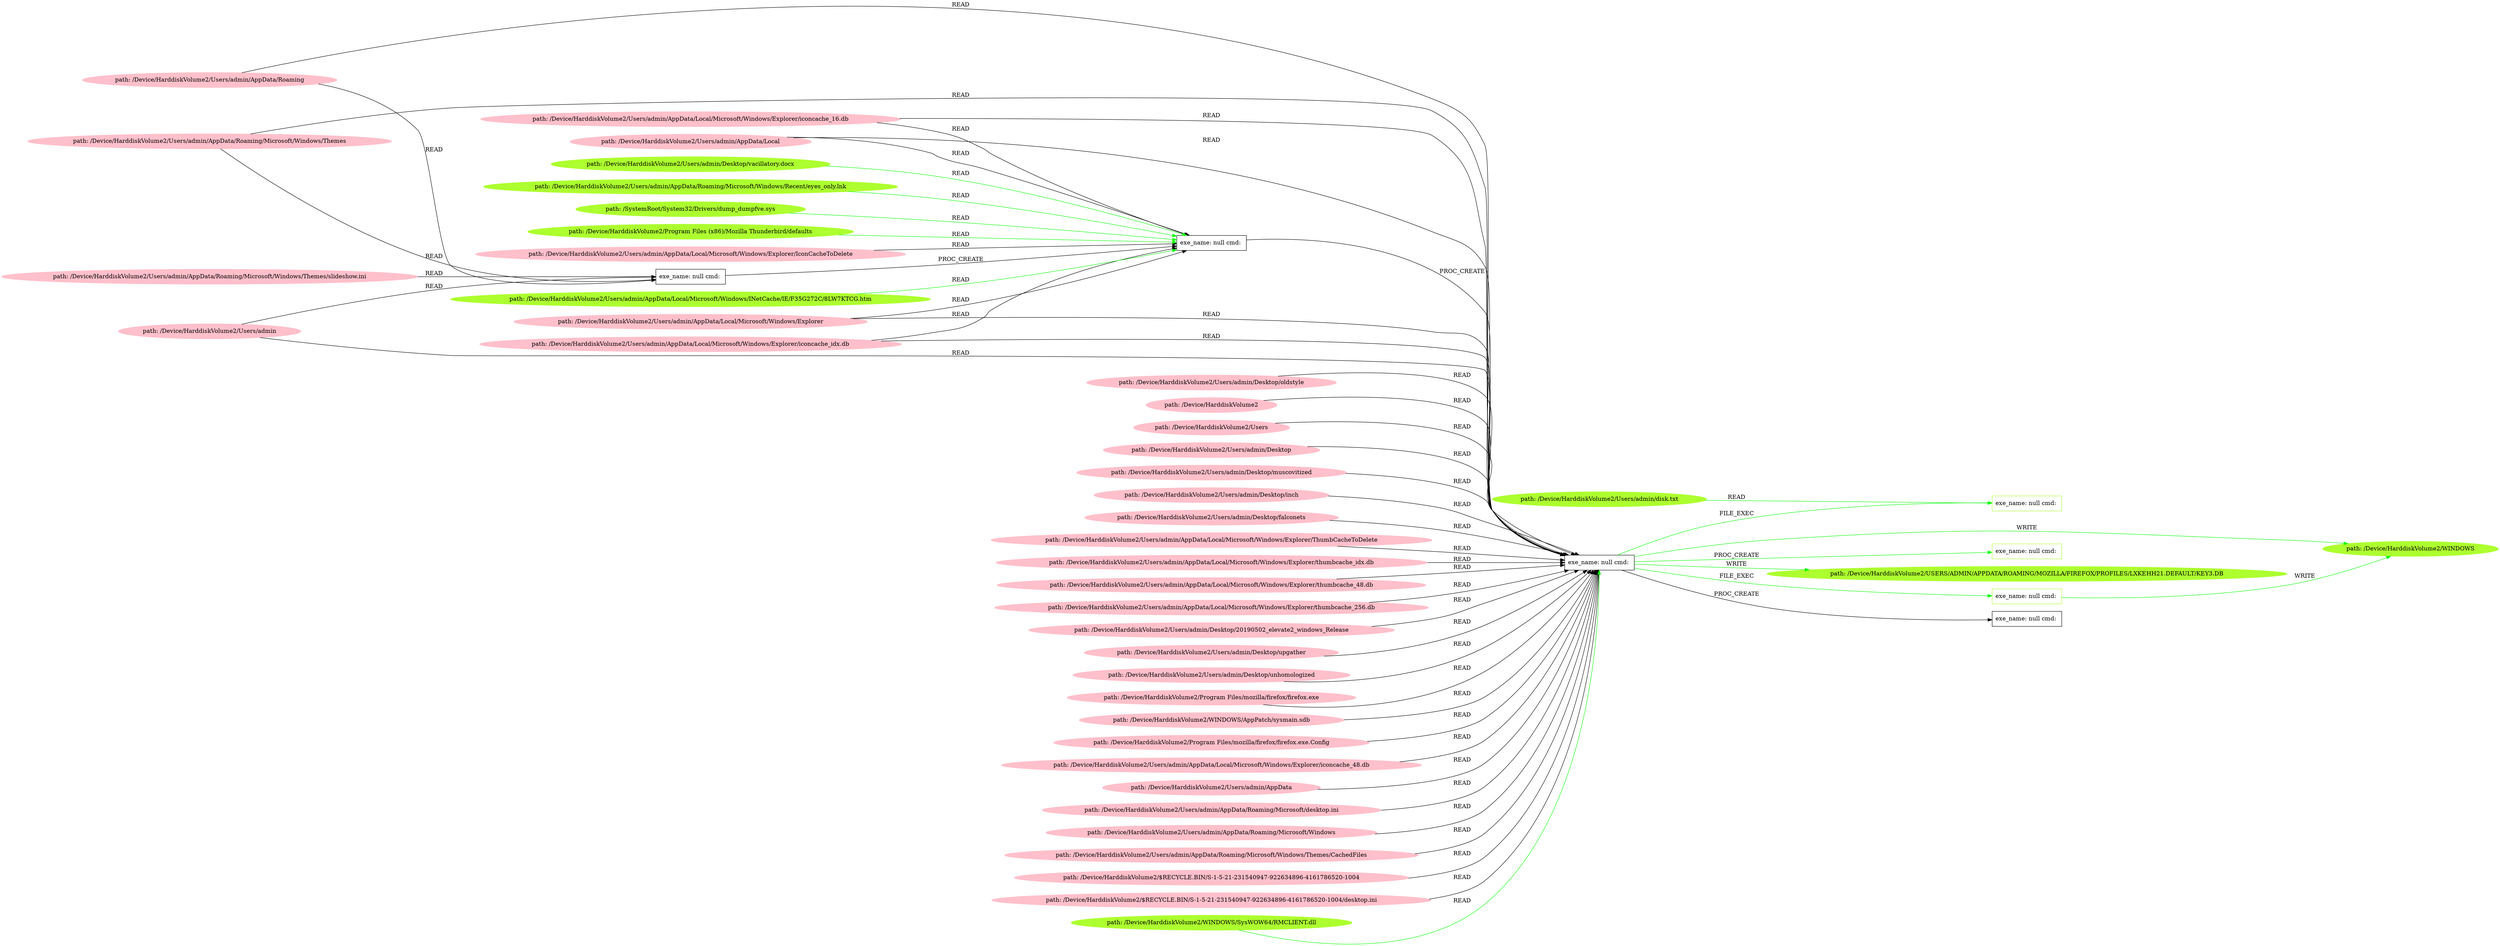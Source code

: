 digraph {
	rankdir=LR
	0 [label="exe_name: null cmd: " color=black shape=box style=solid]
	73 [label="exe_name: null cmd: " color=greenyellow shape=box style=solid]
	0 -> 73 [label=FILE_EXEC color=green]
	0 [label="exe_name: null cmd: " color=black shape=box style=solid]
	75 [label="exe_name: null cmd: " color=greenyellow shape=box style=solid]
	0 -> 75 [label=FILE_EXEC color=green]
	50 [label="path: /Device/HarddiskVolume2/Users/admin/AppData/Roaming" color=pink shape=oval style=filled]
	27 [label="exe_name: null cmd: " color=black shape=box style=solid]
	50 -> 27 [label=READ color=black]
	52 [label="path: /Device/HarddiskVolume2/Users/admin/AppData/Roaming/Microsoft/Windows/Themes" color=pink shape=oval style=filled]
	27 [label="exe_name: null cmd: " color=black shape=box style=solid]
	52 -> 27 [label=READ color=black]
	55 [label="path: /Device/HarddiskVolume2/Users/admin" color=pink shape=oval style=filled]
	27 [label="exe_name: null cmd: " color=black shape=box style=solid]
	55 -> 27 [label=READ color=black]
	19 [label="path: /Device/HarddiskVolume2/Users/admin/AppData/Roaming/Microsoft/Windows/Themes/slideshow.ini" color=pink shape=oval style=filled]
	27 [label="exe_name: null cmd: " color=black shape=box style=solid]
	19 -> 27 [label=READ color=black]
	27 [label="exe_name: null cmd: " color=black shape=box style=solid]
	34 [label="exe_name: null cmd: " color=black shape=box style=solid]
	27 -> 34 [label=PROC_CREATE color=black]
	48 [label="path: /Device/HarddiskVolume2/Users/admin/AppData/Local" color=pink shape=oval style=filled]
	34 [label="exe_name: null cmd: " color=black shape=box style=solid]
	48 -> 34 [label=READ color=black]
	61 [label="path: /Device/HarddiskVolume2/Users/admin/AppData/Local/Microsoft/Windows/Explorer" color=pink shape=oval style=filled]
	34 [label="exe_name: null cmd: " color=black shape=box style=solid]
	61 -> 34 [label=READ color=black]
	57 [label="path: /Device/HarddiskVolume2/Users/admin/AppData/Local/Microsoft/Windows/Explorer/iconcache_idx.db" color=pink shape=oval style=filled]
	34 [label="exe_name: null cmd: " color=black shape=box style=solid]
	57 -> 34 [label=READ color=black]
	60 [label="path: /Device/HarddiskVolume2/Users/admin/AppData/Local/Microsoft/Windows/Explorer/IconCacheToDelete" color=pink shape=oval style=filled]
	34 [label="exe_name: null cmd: " color=black shape=box style=solid]
	60 -> 34 [label=READ color=black]
	46 [label="path: /Device/HarddiskVolume2/Users/admin/AppData/Local/Microsoft/Windows/Explorer/iconcache_16.db" color=pink shape=oval style=filled]
	34 [label="exe_name: null cmd: " color=black shape=box style=solid]
	46 -> 34 [label=READ color=black]
	34 [label="exe_name: null cmd: " color=black shape=box style=solid]
	0 [label="exe_name: null cmd: " color=black shape=box style=solid]
	34 -> 0 [label=PROC_CREATE color=black]
	28 [label="path: /Device/HarddiskVolume2/Users/admin/Desktop/oldstyle" color=pink shape=oval style=filled]
	0 [label="exe_name: null cmd: " color=black shape=box style=solid]
	28 -> 0 [label=READ color=black]
	3 [label="path: /Device/HarddiskVolume2" color=pink shape=oval style=filled]
	0 [label="exe_name: null cmd: " color=black shape=box style=solid]
	3 -> 0 [label=READ color=black]
	43 [label="path: /Device/HarddiskVolume2/Users" color=pink shape=oval style=filled]
	0 [label="exe_name: null cmd: " color=black shape=box style=solid]
	43 -> 0 [label=READ color=black]
	23 [label="path: /Device/HarddiskVolume2/Users/admin/Desktop" color=pink shape=oval style=filled]
	0 [label="exe_name: null cmd: " color=black shape=box style=solid]
	23 -> 0 [label=READ color=black]
	55 [label="path: /Device/HarddiskVolume2/Users/admin" color=pink shape=oval style=filled]
	0 [label="exe_name: null cmd: " color=black shape=box style=solid]
	55 -> 0 [label=READ color=black]
	17 [label="path: /Device/HarddiskVolume2/Users/admin/Desktop/muscovitized" color=pink shape=oval style=filled]
	0 [label="exe_name: null cmd: " color=black shape=box style=solid]
	17 -> 0 [label=READ color=black]
	31 [label="path: /Device/HarddiskVolume2/Users/admin/Desktop/inch" color=pink shape=oval style=filled]
	0 [label="exe_name: null cmd: " color=black shape=box style=solid]
	31 -> 0 [label=READ color=black]
	39 [label="path: /Device/HarddiskVolume2/Users/admin/Desktop/falconets" color=pink shape=oval style=filled]
	0 [label="exe_name: null cmd: " color=black shape=box style=solid]
	39 -> 0 [label=READ color=black]
	48 [label="path: /Device/HarddiskVolume2/Users/admin/AppData/Local" color=pink shape=oval style=filled]
	0 [label="exe_name: null cmd: " color=black shape=box style=solid]
	48 -> 0 [label=READ color=black]
	61 [label="path: /Device/HarddiskVolume2/Users/admin/AppData/Local/Microsoft/Windows/Explorer" color=pink shape=oval style=filled]
	0 [label="exe_name: null cmd: " color=black shape=box style=solid]
	61 -> 0 [label=READ color=black]
	11 [label="path: /Device/HarddiskVolume2/Users/admin/AppData/Local/Microsoft/Windows/Explorer/ThumbCacheToDelete" color=pink shape=oval style=filled]
	0 [label="exe_name: null cmd: " color=black shape=box style=solid]
	11 -> 0 [label=READ color=black]
	15 [label="path: /Device/HarddiskVolume2/Users/admin/AppData/Local/Microsoft/Windows/Explorer/thumbcache_idx.db" color=pink shape=oval style=filled]
	0 [label="exe_name: null cmd: " color=black shape=box style=solid]
	15 -> 0 [label=READ color=black]
	21 [label="path: /Device/HarddiskVolume2/Users/admin/AppData/Local/Microsoft/Windows/Explorer/thumbcache_48.db" color=pink shape=oval style=filled]
	0 [label="exe_name: null cmd: " color=black shape=box style=solid]
	21 -> 0 [label=READ color=black]
	35 [label="path: /Device/HarddiskVolume2/Users/admin/AppData/Local/Microsoft/Windows/Explorer/thumbcache_256.db" color=pink shape=oval style=filled]
	0 [label="exe_name: null cmd: " color=black shape=box style=solid]
	35 -> 0 [label=READ color=black]
	8 [label="path: /Device/HarddiskVolume2/Users/admin/Desktop/20190502_elevate2_windows_Release" color=pink shape=oval style=filled]
	0 [label="exe_name: null cmd: " color=black shape=box style=solid]
	8 -> 0 [label=READ color=black]
	9 [label="path: /Device/HarddiskVolume2/Users/admin/Desktop/upgather" color=pink shape=oval style=filled]
	0 [label="exe_name: null cmd: " color=black shape=box style=solid]
	9 -> 0 [label=READ color=black]
	16 [label="path: /Device/HarddiskVolume2/Users/admin/Desktop/unhomologized" color=pink shape=oval style=filled]
	0 [label="exe_name: null cmd: " color=black shape=box style=solid]
	16 -> 0 [label=READ color=black]
	22 [label="path: /Device/HarddiskVolume2/Program Files/mozilla/firefox/firefox.exe" color=pink shape=oval style=filled]
	0 [label="exe_name: null cmd: " color=black shape=box style=solid]
	22 -> 0 [label=READ color=black]
	20 [label="path: /Device/HarddiskVolume2/WINDOWS/AppPatch/sysmain.sdb" color=pink shape=oval style=filled]
	0 [label="exe_name: null cmd: " color=black shape=box style=solid]
	20 -> 0 [label=READ color=black]
	32 [label="path: /Device/HarddiskVolume2/Program Files/mozilla/firefox/firefox.exe.Config" color=pink shape=oval style=filled]
	0 [label="exe_name: null cmd: " color=black shape=box style=solid]
	32 -> 0 [label=READ color=black]
	46 [label="path: /Device/HarddiskVolume2/Users/admin/AppData/Local/Microsoft/Windows/Explorer/iconcache_16.db" color=pink shape=oval style=filled]
	0 [label="exe_name: null cmd: " color=black shape=box style=solid]
	46 -> 0 [label=READ color=black]
	57 [label="path: /Device/HarddiskVolume2/Users/admin/AppData/Local/Microsoft/Windows/Explorer/iconcache_idx.db" color=pink shape=oval style=filled]
	0 [label="exe_name: null cmd: " color=black shape=box style=solid]
	57 -> 0 [label=READ color=black]
	18 [label="path: /Device/HarddiskVolume2/Users/admin/AppData/Local/Microsoft/Windows/Explorer/iconcache_48.db" color=pink shape=oval style=filled]
	0 [label="exe_name: null cmd: " color=black shape=box style=solid]
	18 -> 0 [label=READ color=black]
	37 [label="path: /Device/HarddiskVolume2/Users/admin/AppData" color=pink shape=oval style=filled]
	0 [label="exe_name: null cmd: " color=black shape=box style=solid]
	37 -> 0 [label=READ color=black]
	50 [label="path: /Device/HarddiskVolume2/Users/admin/AppData/Roaming" color=pink shape=oval style=filled]
	0 [label="exe_name: null cmd: " color=black shape=box style=solid]
	50 -> 0 [label=READ color=black]
	24 [label="path: /Device/HarddiskVolume2/Users/admin/AppData/Roaming/Microsoft/desktop.ini" color=pink shape=oval style=filled]
	0 [label="exe_name: null cmd: " color=black shape=box style=solid]
	24 -> 0 [label=READ color=black]
	33 [label="path: /Device/HarddiskVolume2/Users/admin/AppData/Roaming/Microsoft/Windows" color=pink shape=oval style=filled]
	0 [label="exe_name: null cmd: " color=black shape=box style=solid]
	33 -> 0 [label=READ color=black]
	52 [label="path: /Device/HarddiskVolume2/Users/admin/AppData/Roaming/Microsoft/Windows/Themes" color=pink shape=oval style=filled]
	0 [label="exe_name: null cmd: " color=black shape=box style=solid]
	52 -> 0 [label=READ color=black]
	36 [label="path: /Device/HarddiskVolume2/Users/admin/AppData/Roaming/Microsoft/Windows/Themes/CachedFiles" color=pink shape=oval style=filled]
	0 [label="exe_name: null cmd: " color=black shape=box style=solid]
	36 -> 0 [label=READ color=black]
	40 [label="path: /Device/HarddiskVolume2/$RECYCLE.BIN/S-1-5-21-231540947-922634896-4161786520-1004" color=pink shape=oval style=filled]
	0 [label="exe_name: null cmd: " color=black shape=box style=solid]
	40 -> 0 [label=READ color=black]
	13 [label="path: /Device/HarddiskVolume2/$RECYCLE.BIN/S-1-5-21-231540947-922634896-4161786520-1004/desktop.ini" color=pink shape=oval style=filled]
	0 [label="exe_name: null cmd: " color=black shape=box style=solid]
	13 -> 0 [label=READ color=black]
	0 [label="exe_name: null cmd: " color=black shape=box style=solid]
	1 [label="exe_name: null cmd: " color=black shape=box style=solid]
	0 -> 1 [label=PROC_CREATE color=black]
	74 [label="path: /Device/HarddiskVolume2/Users/admin/disk.txt" color=greenyellow shape=oval style=filled]
	73 [label="exe_name: null cmd: " color=greenyellow shape=box style=solid]
	74 -> 73 [label=READ color=green]
	68 [label="path: /Device/HarddiskVolume2/Users/admin/AppData/Local/Microsoft/Windows/INetCache/IE/F35G272C/8LW7KTCG.htm" color=greenyellow shape=oval style=filled]
	34 [label="exe_name: null cmd: " color=black shape=box style=solid]
	68 -> 34 [label=READ color=green]
	65 [label="path: /Device/HarddiskVolume2/Users/admin/Desktop/vacillatory.docx" color=greenyellow shape=oval style=filled]
	34 [label="exe_name: null cmd: " color=black shape=box style=solid]
	65 -> 34 [label=READ color=green]
	67 [label="path: /Device/HarddiskVolume2/Users/admin/AppData/Roaming/Microsoft/Windows/Recent/eyes_only.lnk" color=greenyellow shape=oval style=filled]
	34 [label="exe_name: null cmd: " color=black shape=box style=solid]
	67 -> 34 [label=READ color=green]
	75 [label="exe_name: null cmd: " color=greenyellow shape=box style=solid]
	72 [label="path: /Device/HarddiskVolume2/WINDOWS" color=greenyellow shape=oval style=filled]
	75 -> 72 [label=WRITE color=green]
	0 [label="exe_name: null cmd: " color=black shape=box style=solid]
	72 [label="path: /Device/HarddiskVolume2/WINDOWS" color=greenyellow shape=oval style=filled]
	0 -> 72 [label=WRITE color=green]
	0 [label="exe_name: null cmd: " color=black shape=box style=solid]
	71 [label="exe_name: null cmd: " color=greenyellow shape=box style=solid]
	0 -> 71 [label=PROC_CREATE color=green]
	66 [label="path: /SystemRoot/System32/Drivers/dump_dumpfve.sys" color=greenyellow shape=oval style=filled]
	34 [label="exe_name: null cmd: " color=black shape=box style=solid]
	66 -> 34 [label=READ color=green]
	69 [label="path: /Device/HarddiskVolume2/WINDOWS/SysWOW64/RMCLIENT.dll" color=greenyellow shape=oval style=filled]
	0 [label="exe_name: null cmd: " color=black shape=box style=solid]
	69 -> 0 [label=READ color=green]
	64 [label="path: /Device/HarddiskVolume2/Program Files (x86)/Mozilla Thunderbird/defaults" color=greenyellow shape=oval style=filled]
	34 [label="exe_name: null cmd: " color=black shape=box style=solid]
	64 -> 34 [label=READ color=green]
	0 [label="exe_name: null cmd: " color=black shape=box style=solid]
	70 [label="path: /Device/HarddiskVolume2/USERS/ADMIN/APPDATA/ROAMING/MOZILLA/FIREFOX/PROFILES/LXKEHH21.DEFAULT/KEY3.DB" color=greenyellow shape=oval style=filled]
	0 -> 70 [label=WRITE color=green]
}
